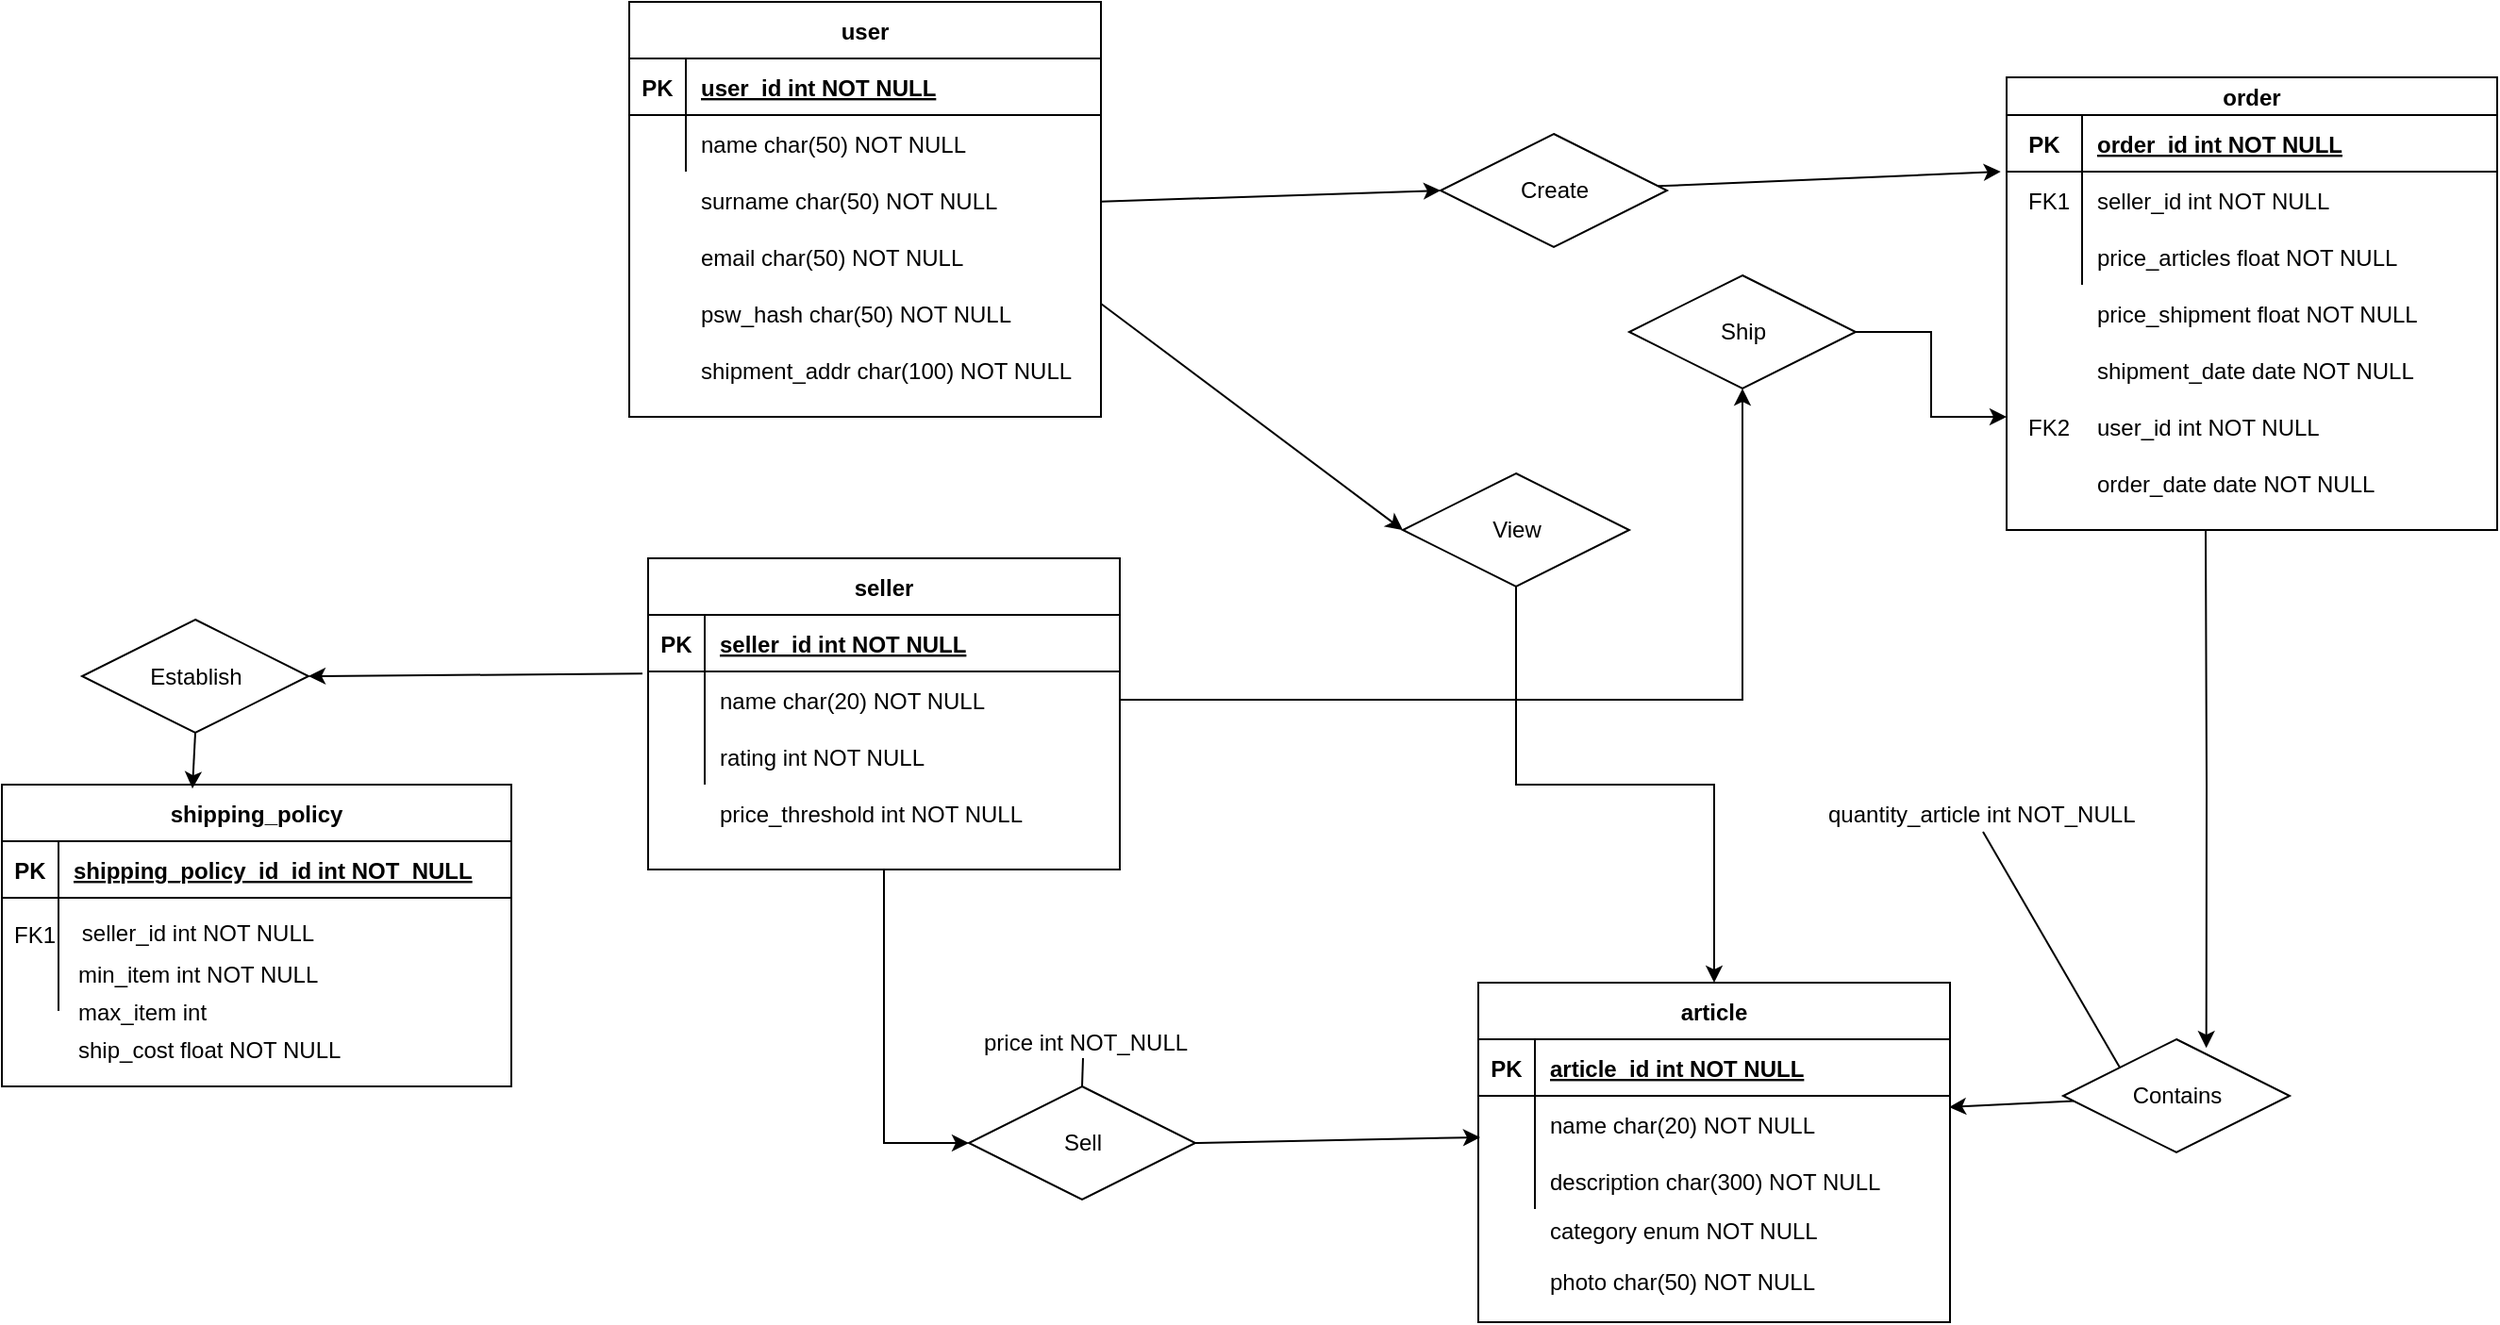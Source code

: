 <mxfile version="14.9.0" type="github">
  <diagram id="zE50emI2bZSmk3cahPMW" name="Page-1">
    <mxGraphModel dx="782" dy="500" grid="1" gridSize="10" guides="1" tooltips="1" connect="1" arrows="1" fold="1" page="1" pageScale="1" pageWidth="1169" pageHeight="827" math="0" shadow="0">
      <root>
        <mxCell id="0" />
        <mxCell id="1" parent="0" />
        <mxCell id="NpP26hr_2AuBsBTnyzgs-1" style="edgeStyle=orthogonalEdgeStyle;rounded=0;orthogonalLoop=1;jettySize=auto;html=1;entryX=0.632;entryY=0.077;entryDx=0;entryDy=0;entryPerimeter=0;" parent="1" target="NpP26hr_2AuBsBTnyzgs-50" edge="1">
          <mxGeometry relative="1" as="geometry">
            <mxPoint x="1208" y="320" as="sourcePoint" />
          </mxGeometry>
        </mxCell>
        <mxCell id="NpP26hr_2AuBsBTnyzgs-2" value="order" style="shape=table;startSize=20;container=1;collapsible=1;childLayout=tableLayout;fixedRows=1;rowLines=0;fontStyle=1;align=center;resizeLast=1;" parent="1" vertex="1">
          <mxGeometry x="1102.5" y="80" width="260" height="240" as="geometry" />
        </mxCell>
        <mxCell id="NpP26hr_2AuBsBTnyzgs-3" value="" style="shape=partialRectangle;collapsible=0;dropTarget=0;pointerEvents=0;fillColor=none;points=[[0,0.5],[1,0.5]];portConstraint=eastwest;top=0;left=0;right=0;bottom=1;" parent="NpP26hr_2AuBsBTnyzgs-2" vertex="1">
          <mxGeometry y="20" width="260" height="30" as="geometry" />
        </mxCell>
        <mxCell id="NpP26hr_2AuBsBTnyzgs-4" value="PK" style="shape=partialRectangle;overflow=hidden;connectable=0;fillColor=none;top=0;left=0;bottom=0;right=0;fontStyle=1;" parent="NpP26hr_2AuBsBTnyzgs-3" vertex="1">
          <mxGeometry width="40" height="30" as="geometry" />
        </mxCell>
        <mxCell id="NpP26hr_2AuBsBTnyzgs-5" value="order_id int NOT NULL " style="shape=partialRectangle;overflow=hidden;connectable=0;fillColor=none;top=0;left=0;bottom=0;right=0;align=left;spacingLeft=6;fontStyle=5;" parent="NpP26hr_2AuBsBTnyzgs-3" vertex="1">
          <mxGeometry x="40" width="220" height="30" as="geometry" />
        </mxCell>
        <mxCell id="NpP26hr_2AuBsBTnyzgs-6" value="" style="shape=partialRectangle;collapsible=0;dropTarget=0;pointerEvents=0;fillColor=none;points=[[0,0.5],[1,0.5]];portConstraint=eastwest;top=0;left=0;right=0;bottom=0;" parent="NpP26hr_2AuBsBTnyzgs-2" vertex="1">
          <mxGeometry y="50" width="260" height="30" as="geometry" />
        </mxCell>
        <mxCell id="NpP26hr_2AuBsBTnyzgs-7" value="" style="shape=partialRectangle;overflow=hidden;connectable=0;fillColor=none;top=0;left=0;bottom=0;right=0;" parent="NpP26hr_2AuBsBTnyzgs-6" vertex="1">
          <mxGeometry width="40" height="30" as="geometry" />
        </mxCell>
        <mxCell id="NpP26hr_2AuBsBTnyzgs-8" value="seller_id int NOT NULL" style="shape=partialRectangle;overflow=hidden;connectable=0;fillColor=none;top=0;left=0;bottom=0;right=0;align=left;spacingLeft=6;" parent="NpP26hr_2AuBsBTnyzgs-6" vertex="1">
          <mxGeometry x="40" width="220" height="30" as="geometry" />
        </mxCell>
        <mxCell id="NpP26hr_2AuBsBTnyzgs-9" value="" style="shape=partialRectangle;collapsible=0;dropTarget=0;pointerEvents=0;fillColor=none;points=[[0,0.5],[1,0.5]];portConstraint=eastwest;top=0;left=0;right=0;bottom=0;" parent="NpP26hr_2AuBsBTnyzgs-2" vertex="1">
          <mxGeometry y="80" width="260" height="30" as="geometry" />
        </mxCell>
        <mxCell id="NpP26hr_2AuBsBTnyzgs-10" value="" style="shape=partialRectangle;overflow=hidden;connectable=0;fillColor=none;top=0;left=0;bottom=0;right=0;" parent="NpP26hr_2AuBsBTnyzgs-9" vertex="1">
          <mxGeometry width="40" height="30" as="geometry" />
        </mxCell>
        <mxCell id="NpP26hr_2AuBsBTnyzgs-11" value="price_articles float NOT NULL" style="shape=partialRectangle;overflow=hidden;connectable=0;fillColor=none;top=0;left=0;bottom=0;right=0;align=left;spacingLeft=6;" parent="NpP26hr_2AuBsBTnyzgs-9" vertex="1">
          <mxGeometry x="40" width="220" height="30" as="geometry" />
        </mxCell>
        <mxCell id="NpP26hr_2AuBsBTnyzgs-12" value="article" style="shape=table;startSize=30;container=1;collapsible=1;childLayout=tableLayout;fixedRows=1;rowLines=0;fontStyle=1;align=center;resizeLast=1;" parent="1" vertex="1">
          <mxGeometry x="822.5" y="560" width="250" height="180" as="geometry" />
        </mxCell>
        <mxCell id="NpP26hr_2AuBsBTnyzgs-13" value="" style="shape=partialRectangle;collapsible=0;dropTarget=0;pointerEvents=0;fillColor=none;points=[[0,0.5],[1,0.5]];portConstraint=eastwest;top=0;left=0;right=0;bottom=1;" parent="NpP26hr_2AuBsBTnyzgs-12" vertex="1">
          <mxGeometry y="30" width="250" height="30" as="geometry" />
        </mxCell>
        <mxCell id="NpP26hr_2AuBsBTnyzgs-14" value="PK" style="shape=partialRectangle;overflow=hidden;connectable=0;fillColor=none;top=0;left=0;bottom=0;right=0;fontStyle=1;" parent="NpP26hr_2AuBsBTnyzgs-13" vertex="1">
          <mxGeometry width="30" height="30" as="geometry" />
        </mxCell>
        <mxCell id="NpP26hr_2AuBsBTnyzgs-15" value="article_id int NOT NULL " style="shape=partialRectangle;overflow=hidden;connectable=0;fillColor=none;top=0;left=0;bottom=0;right=0;align=left;spacingLeft=6;fontStyle=5;" parent="NpP26hr_2AuBsBTnyzgs-13" vertex="1">
          <mxGeometry x="30" width="220" height="30" as="geometry" />
        </mxCell>
        <mxCell id="NpP26hr_2AuBsBTnyzgs-16" value="" style="shape=partialRectangle;collapsible=0;dropTarget=0;pointerEvents=0;fillColor=none;points=[[0,0.5],[1,0.5]];portConstraint=eastwest;top=0;left=0;right=0;bottom=0;" parent="NpP26hr_2AuBsBTnyzgs-12" vertex="1">
          <mxGeometry y="60" width="250" height="30" as="geometry" />
        </mxCell>
        <mxCell id="NpP26hr_2AuBsBTnyzgs-17" value="" style="shape=partialRectangle;overflow=hidden;connectable=0;fillColor=none;top=0;left=0;bottom=0;right=0;" parent="NpP26hr_2AuBsBTnyzgs-16" vertex="1">
          <mxGeometry width="30" height="30" as="geometry" />
        </mxCell>
        <mxCell id="NpP26hr_2AuBsBTnyzgs-18" value="name char(20) NOT NULL" style="shape=partialRectangle;overflow=hidden;connectable=0;fillColor=none;top=0;left=0;bottom=0;right=0;align=left;spacingLeft=6;" parent="NpP26hr_2AuBsBTnyzgs-16" vertex="1">
          <mxGeometry x="30" width="220" height="30" as="geometry" />
        </mxCell>
        <mxCell id="NpP26hr_2AuBsBTnyzgs-19" value="" style="shape=partialRectangle;collapsible=0;dropTarget=0;pointerEvents=0;fillColor=none;points=[[0,0.5],[1,0.5]];portConstraint=eastwest;top=0;left=0;right=0;bottom=0;" parent="NpP26hr_2AuBsBTnyzgs-12" vertex="1">
          <mxGeometry y="90" width="250" height="30" as="geometry" />
        </mxCell>
        <mxCell id="NpP26hr_2AuBsBTnyzgs-20" value="" style="shape=partialRectangle;overflow=hidden;connectable=0;fillColor=none;top=0;left=0;bottom=0;right=0;" parent="NpP26hr_2AuBsBTnyzgs-19" vertex="1">
          <mxGeometry width="30" height="30" as="geometry" />
        </mxCell>
        <mxCell id="NpP26hr_2AuBsBTnyzgs-21" value="description char(300) NOT NULL" style="shape=partialRectangle;overflow=hidden;connectable=0;fillColor=none;top=0;left=0;bottom=0;right=0;align=left;spacingLeft=6;" parent="NpP26hr_2AuBsBTnyzgs-19" vertex="1">
          <mxGeometry x="30" width="220" height="30" as="geometry" />
        </mxCell>
        <mxCell id="NpP26hr_2AuBsBTnyzgs-22" style="rounded=0;orthogonalLoop=1;jettySize=auto;html=1;entryX=0;entryY=0.5;entryDx=0;entryDy=0;" parent="1" source="NpP26hr_2AuBsBTnyzgs-23" target="NpP26hr_2AuBsBTnyzgs-56" edge="1">
          <mxGeometry relative="1" as="geometry" />
        </mxCell>
        <mxCell id="NpP26hr_2AuBsBTnyzgs-23" value="user" style="shape=table;startSize=30;container=1;collapsible=1;childLayout=tableLayout;fixedRows=1;rowLines=0;fontStyle=1;align=center;resizeLast=1;" parent="1" vertex="1">
          <mxGeometry x="372.5" y="40" width="250" height="220" as="geometry" />
        </mxCell>
        <mxCell id="NpP26hr_2AuBsBTnyzgs-24" value="" style="shape=partialRectangle;collapsible=0;dropTarget=0;pointerEvents=0;fillColor=none;points=[[0,0.5],[1,0.5]];portConstraint=eastwest;top=0;left=0;right=0;bottom=1;" parent="NpP26hr_2AuBsBTnyzgs-23" vertex="1">
          <mxGeometry y="30" width="250" height="30" as="geometry" />
        </mxCell>
        <mxCell id="NpP26hr_2AuBsBTnyzgs-25" value="PK" style="shape=partialRectangle;overflow=hidden;connectable=0;fillColor=none;top=0;left=0;bottom=0;right=0;fontStyle=1;" parent="NpP26hr_2AuBsBTnyzgs-24" vertex="1">
          <mxGeometry width="30" height="30" as="geometry" />
        </mxCell>
        <mxCell id="NpP26hr_2AuBsBTnyzgs-26" value="user_id int NOT NULL " style="shape=partialRectangle;overflow=hidden;connectable=0;fillColor=none;top=0;left=0;bottom=0;right=0;align=left;spacingLeft=6;fontStyle=5;" parent="NpP26hr_2AuBsBTnyzgs-24" vertex="1">
          <mxGeometry x="30" width="220" height="30" as="geometry" />
        </mxCell>
        <mxCell id="NpP26hr_2AuBsBTnyzgs-27" value="" style="shape=partialRectangle;collapsible=0;dropTarget=0;pointerEvents=0;fillColor=none;points=[[0,0.5],[1,0.5]];portConstraint=eastwest;top=0;left=0;right=0;bottom=0;" parent="NpP26hr_2AuBsBTnyzgs-23" vertex="1">
          <mxGeometry y="60" width="250" height="30" as="geometry" />
        </mxCell>
        <mxCell id="NpP26hr_2AuBsBTnyzgs-28" value="" style="shape=partialRectangle;overflow=hidden;connectable=0;fillColor=none;top=0;left=0;bottom=0;right=0;" parent="NpP26hr_2AuBsBTnyzgs-27" vertex="1">
          <mxGeometry width="30" height="30" as="geometry" />
        </mxCell>
        <mxCell id="NpP26hr_2AuBsBTnyzgs-29" value="name char(50) NOT NULL" style="shape=partialRectangle;overflow=hidden;connectable=0;fillColor=none;top=0;left=0;bottom=0;right=0;align=left;spacingLeft=6;" parent="NpP26hr_2AuBsBTnyzgs-27" vertex="1">
          <mxGeometry x="30" width="220" height="30" as="geometry" />
        </mxCell>
        <mxCell id="NpP26hr_2AuBsBTnyzgs-30" value="category enum NOT NULL" style="shape=partialRectangle;overflow=hidden;connectable=0;fillColor=none;top=0;left=0;bottom=0;right=0;align=left;spacingLeft=6;" parent="1" vertex="1">
          <mxGeometry x="852.5" y="676" width="220" height="30" as="geometry" />
        </mxCell>
        <mxCell id="NpP26hr_2AuBsBTnyzgs-31" value="photo char(50) NOT NULL" style="shape=partialRectangle;overflow=hidden;connectable=0;fillColor=none;top=0;left=0;bottom=0;right=0;align=left;spacingLeft=6;" parent="1" vertex="1">
          <mxGeometry x="852.5" y="703" width="220" height="30" as="geometry" />
        </mxCell>
        <mxCell id="NpP26hr_2AuBsBTnyzgs-32" style="edgeStyle=orthogonalEdgeStyle;rounded=0;orthogonalLoop=1;jettySize=auto;html=1;" parent="1" source="NpP26hr_2AuBsBTnyzgs-33" target="NpP26hr_2AuBsBTnyzgs-52" edge="1">
          <mxGeometry relative="1" as="geometry">
            <Array as="points">
              <mxPoint x="507.5" y="645" />
            </Array>
          </mxGeometry>
        </mxCell>
        <mxCell id="NpP26hr_2AuBsBTnyzgs-33" value="seller" style="shape=table;startSize=30;container=1;collapsible=1;childLayout=tableLayout;fixedRows=1;rowLines=0;fontStyle=1;align=center;resizeLast=1;" parent="1" vertex="1">
          <mxGeometry x="382.5" y="335" width="250" height="165" as="geometry" />
        </mxCell>
        <mxCell id="NpP26hr_2AuBsBTnyzgs-34" value="" style="shape=partialRectangle;collapsible=0;dropTarget=0;pointerEvents=0;fillColor=none;points=[[0,0.5],[1,0.5]];portConstraint=eastwest;top=0;left=0;right=0;bottom=1;" parent="NpP26hr_2AuBsBTnyzgs-33" vertex="1">
          <mxGeometry y="30" width="250" height="30" as="geometry" />
        </mxCell>
        <mxCell id="NpP26hr_2AuBsBTnyzgs-35" value="PK" style="shape=partialRectangle;overflow=hidden;connectable=0;fillColor=none;top=0;left=0;bottom=0;right=0;fontStyle=1;" parent="NpP26hr_2AuBsBTnyzgs-34" vertex="1">
          <mxGeometry width="30" height="30" as="geometry" />
        </mxCell>
        <mxCell id="NpP26hr_2AuBsBTnyzgs-36" value="seller_id int NOT NULL " style="shape=partialRectangle;overflow=hidden;connectable=0;fillColor=none;top=0;left=0;bottom=0;right=0;align=left;spacingLeft=6;fontStyle=5;" parent="NpP26hr_2AuBsBTnyzgs-34" vertex="1">
          <mxGeometry x="30" width="220" height="30" as="geometry" />
        </mxCell>
        <mxCell id="NpP26hr_2AuBsBTnyzgs-37" value="" style="shape=partialRectangle;collapsible=0;dropTarget=0;pointerEvents=0;fillColor=none;points=[[0,0.5],[1,0.5]];portConstraint=eastwest;top=0;left=0;right=0;bottom=0;" parent="NpP26hr_2AuBsBTnyzgs-33" vertex="1">
          <mxGeometry y="60" width="250" height="30" as="geometry" />
        </mxCell>
        <mxCell id="NpP26hr_2AuBsBTnyzgs-38" value="" style="shape=partialRectangle;overflow=hidden;connectable=0;fillColor=none;top=0;left=0;bottom=0;right=0;" parent="NpP26hr_2AuBsBTnyzgs-37" vertex="1">
          <mxGeometry width="30" height="30" as="geometry" />
        </mxCell>
        <mxCell id="NpP26hr_2AuBsBTnyzgs-39" value="name char(20) NOT NULL" style="shape=partialRectangle;overflow=hidden;connectable=0;fillColor=none;top=0;left=0;bottom=0;right=0;align=left;spacingLeft=6;" parent="NpP26hr_2AuBsBTnyzgs-37" vertex="1">
          <mxGeometry x="30" width="220" height="30" as="geometry" />
        </mxCell>
        <mxCell id="NpP26hr_2AuBsBTnyzgs-40" value="" style="shape=partialRectangle;collapsible=0;dropTarget=0;pointerEvents=0;fillColor=none;points=[[0,0.5],[1,0.5]];portConstraint=eastwest;top=0;left=0;right=0;bottom=0;" parent="NpP26hr_2AuBsBTnyzgs-33" vertex="1">
          <mxGeometry y="90" width="250" height="30" as="geometry" />
        </mxCell>
        <mxCell id="NpP26hr_2AuBsBTnyzgs-41" value="" style="shape=partialRectangle;overflow=hidden;connectable=0;fillColor=none;top=0;left=0;bottom=0;right=0;" parent="NpP26hr_2AuBsBTnyzgs-40" vertex="1">
          <mxGeometry width="30" height="30" as="geometry" />
        </mxCell>
        <mxCell id="NpP26hr_2AuBsBTnyzgs-42" value="rating int NOT NULL" style="shape=partialRectangle;overflow=hidden;connectable=0;fillColor=none;top=0;left=0;bottom=0;right=0;align=left;spacingLeft=6;" parent="NpP26hr_2AuBsBTnyzgs-40" vertex="1">
          <mxGeometry x="30" width="220" height="30" as="geometry" />
        </mxCell>
        <mxCell id="NpP26hr_2AuBsBTnyzgs-43" value="surname char(50) NOT NULL" style="shape=partialRectangle;overflow=hidden;connectable=0;fillColor=none;top=0;left=0;bottom=0;right=0;align=left;spacingLeft=6;" parent="1" vertex="1">
          <mxGeometry x="402.5" y="130" width="220" height="30" as="geometry" />
        </mxCell>
        <mxCell id="NpP26hr_2AuBsBTnyzgs-44" value="email char(50) NOT NULL" style="shape=partialRectangle;overflow=hidden;connectable=0;fillColor=none;top=0;left=0;bottom=0;right=0;align=left;spacingLeft=6;" parent="1" vertex="1">
          <mxGeometry x="402.5" y="160" width="220" height="30" as="geometry" />
        </mxCell>
        <mxCell id="NpP26hr_2AuBsBTnyzgs-45" value="psw_hash char(50) NOT NULL" style="shape=partialRectangle;overflow=hidden;connectable=0;fillColor=none;top=0;left=0;bottom=0;right=0;align=left;spacingLeft=6;" parent="1" vertex="1">
          <mxGeometry x="402.5" y="190" width="220" height="30" as="geometry" />
        </mxCell>
        <mxCell id="NpP26hr_2AuBsBTnyzgs-46" value="shipment_addr char(100) NOT NULL" style="shape=partialRectangle;overflow=hidden;connectable=0;fillColor=none;top=0;left=0;bottom=0;right=0;align=left;spacingLeft=6;" parent="1" vertex="1">
          <mxGeometry x="402.5" y="220" width="220" height="30" as="geometry" />
        </mxCell>
        <mxCell id="NpP26hr_2AuBsBTnyzgs-47" value="shipment_date date NOT NULL" style="shape=partialRectangle;overflow=hidden;connectable=0;fillColor=none;top=0;left=0;bottom=0;right=0;align=left;spacingLeft=6;" parent="1" vertex="1">
          <mxGeometry x="1142.5" y="220" width="220" height="30" as="geometry" />
        </mxCell>
        <mxCell id="NpP26hr_2AuBsBTnyzgs-48" value="FK1" style="shape=partialRectangle;overflow=hidden;connectable=0;fillColor=none;top=0;left=0;bottom=0;right=0;" parent="1" vertex="1">
          <mxGeometry x="1110" y="130" width="30" height="30" as="geometry" />
        </mxCell>
        <mxCell id="NpP26hr_2AuBsBTnyzgs-49" style="edgeStyle=none;rounded=0;orthogonalLoop=1;jettySize=auto;html=1;entryX=0.998;entryY=0.2;entryDx=0;entryDy=0;entryPerimeter=0;" parent="1" source="NpP26hr_2AuBsBTnyzgs-50" target="NpP26hr_2AuBsBTnyzgs-16" edge="1">
          <mxGeometry relative="1" as="geometry">
            <mxPoint x="1073" y="626" as="targetPoint" />
          </mxGeometry>
        </mxCell>
        <mxCell id="NpP26hr_2AuBsBTnyzgs-50" value="Contains" style="shape=rhombus;perimeter=rhombusPerimeter;whiteSpace=wrap;html=1;align=center;" parent="1" vertex="1">
          <mxGeometry x="1132.5" y="590" width="120" height="60" as="geometry" />
        </mxCell>
        <mxCell id="NpP26hr_2AuBsBTnyzgs-51" style="edgeStyle=none;rounded=0;orthogonalLoop=1;jettySize=auto;html=1;exitX=1;exitY=0.5;exitDx=0;exitDy=0;entryX=0.004;entryY=0.733;entryDx=0;entryDy=0;entryPerimeter=0;" parent="1" source="NpP26hr_2AuBsBTnyzgs-52" target="NpP26hr_2AuBsBTnyzgs-16" edge="1">
          <mxGeometry relative="1" as="geometry" />
        </mxCell>
        <mxCell id="NpP26hr_2AuBsBTnyzgs-52" value="Sell" style="shape=rhombus;perimeter=rhombusPerimeter;whiteSpace=wrap;html=1;align=center;" parent="1" vertex="1">
          <mxGeometry x="552.5" y="615" width="120" height="60" as="geometry" />
        </mxCell>
        <mxCell id="NpP26hr_2AuBsBTnyzgs-53" value="user_id int NOT NULL " style="shape=partialRectangle;overflow=hidden;connectable=0;fillColor=none;top=0;left=0;bottom=0;right=0;align=left;spacingLeft=6;fontStyle=0;" parent="1" vertex="1">
          <mxGeometry x="1142.5" y="250" width="220" height="30" as="geometry" />
        </mxCell>
        <mxCell id="NpP26hr_2AuBsBTnyzgs-54" value="FK2" style="shape=partialRectangle;overflow=hidden;connectable=0;fillColor=none;top=0;left=0;bottom=0;right=0;" parent="1" vertex="1">
          <mxGeometry x="1110" y="250" width="30" height="30" as="geometry" />
        </mxCell>
        <mxCell id="NpP26hr_2AuBsBTnyzgs-55" style="edgeStyle=none;rounded=0;orthogonalLoop=1;jettySize=auto;html=1;entryX=-0.012;entryY=0;entryDx=0;entryDy=0;entryPerimeter=0;" parent="1" source="NpP26hr_2AuBsBTnyzgs-56" target="NpP26hr_2AuBsBTnyzgs-6" edge="1">
          <mxGeometry relative="1" as="geometry" />
        </mxCell>
        <mxCell id="NpP26hr_2AuBsBTnyzgs-56" value="Create" style="shape=rhombus;perimeter=rhombusPerimeter;whiteSpace=wrap;html=1;align=center;strokeColor=#000000;" parent="1" vertex="1">
          <mxGeometry x="802.5" y="110" width="120" height="60" as="geometry" />
        </mxCell>
        <mxCell id="NpP26hr_2AuBsBTnyzgs-57" value="price int NOT_NULL" style="shape=partialRectangle;connectable=0;fillColor=none;top=0;left=0;bottom=0;right=0;align=left;spacingLeft=6;overflow=hidden;" parent="1" vertex="1">
          <mxGeometry x="552.5" y="581" width="195" height="20" as="geometry" />
        </mxCell>
        <mxCell id="NpP26hr_2AuBsBTnyzgs-58" value="quantity_article int NOT_NULL" style="shape=partialRectangle;connectable=0;fillColor=none;top=0;left=0;bottom=0;right=0;align=left;spacingLeft=6;overflow=hidden;" parent="1" vertex="1">
          <mxGeometry x="1000" y="450" width="190" height="40" as="geometry" />
        </mxCell>
        <mxCell id="NpP26hr_2AuBsBTnyzgs-59" style="edgeStyle=orthogonalEdgeStyle;rounded=0;orthogonalLoop=1;jettySize=auto;html=1;entryX=0;entryY=0.75;entryDx=0;entryDy=0;" parent="1" source="NpP26hr_2AuBsBTnyzgs-60" target="NpP26hr_2AuBsBTnyzgs-2" edge="1">
          <mxGeometry relative="1" as="geometry" />
        </mxCell>
        <mxCell id="NpP26hr_2AuBsBTnyzgs-60" value="Ship" style="shape=rhombus;perimeter=rhombusPerimeter;whiteSpace=wrap;html=1;align=center;" parent="1" vertex="1">
          <mxGeometry x="902.5" y="185" width="120" height="60" as="geometry" />
        </mxCell>
        <mxCell id="NpP26hr_2AuBsBTnyzgs-61" style="edgeStyle=orthogonalEdgeStyle;rounded=0;orthogonalLoop=1;jettySize=auto;html=1;" parent="1" source="NpP26hr_2AuBsBTnyzgs-37" target="NpP26hr_2AuBsBTnyzgs-60" edge="1">
          <mxGeometry relative="1" as="geometry" />
        </mxCell>
        <mxCell id="NpP26hr_2AuBsBTnyzgs-62" value="shipping_policy" style="shape=table;startSize=30;container=1;collapsible=1;childLayout=tableLayout;fixedRows=1;rowLines=0;fontStyle=1;align=center;resizeLast=1;" parent="1" vertex="1">
          <mxGeometry x="40" y="455" width="270" height="160" as="geometry" />
        </mxCell>
        <mxCell id="NpP26hr_2AuBsBTnyzgs-63" value="" style="shape=partialRectangle;collapsible=0;dropTarget=0;pointerEvents=0;fillColor=none;top=0;left=0;bottom=1;right=0;points=[[0,0.5],[1,0.5]];portConstraint=eastwest;" parent="NpP26hr_2AuBsBTnyzgs-62" vertex="1">
          <mxGeometry y="30" width="270" height="30" as="geometry" />
        </mxCell>
        <mxCell id="NpP26hr_2AuBsBTnyzgs-64" value="PK" style="shape=partialRectangle;connectable=0;fillColor=none;top=0;left=0;bottom=0;right=0;fontStyle=1;overflow=hidden;" parent="NpP26hr_2AuBsBTnyzgs-63" vertex="1">
          <mxGeometry width="30" height="30" as="geometry" />
        </mxCell>
        <mxCell id="NpP26hr_2AuBsBTnyzgs-65" value="shipping_policy_id_id int NOT_NULL" style="shape=partialRectangle;connectable=0;fillColor=none;top=0;left=0;bottom=0;right=0;align=left;spacingLeft=6;fontStyle=5;overflow=hidden;" parent="NpP26hr_2AuBsBTnyzgs-63" vertex="1">
          <mxGeometry x="30" width="240" height="30" as="geometry" />
        </mxCell>
        <mxCell id="NpP26hr_2AuBsBTnyzgs-66" value="" style="shape=partialRectangle;collapsible=0;dropTarget=0;pointerEvents=0;fillColor=none;top=0;left=0;bottom=0;right=0;points=[[0,0.5],[1,0.5]];portConstraint=eastwest;" parent="NpP26hr_2AuBsBTnyzgs-62" vertex="1">
          <mxGeometry y="60" width="270" height="30" as="geometry" />
        </mxCell>
        <mxCell id="NpP26hr_2AuBsBTnyzgs-67" value="" style="shape=partialRectangle;connectable=0;fillColor=none;top=0;left=0;bottom=0;right=0;editable=1;overflow=hidden;" parent="NpP26hr_2AuBsBTnyzgs-66" vertex="1">
          <mxGeometry width="30" height="30" as="geometry" />
        </mxCell>
        <mxCell id="NpP26hr_2AuBsBTnyzgs-68" value="" style="shape=partialRectangle;connectable=0;fillColor=none;top=0;left=0;bottom=0;right=0;align=left;spacingLeft=6;overflow=hidden;" parent="NpP26hr_2AuBsBTnyzgs-66" vertex="1">
          <mxGeometry x="30" width="240" height="30" as="geometry" />
        </mxCell>
        <mxCell id="NpP26hr_2AuBsBTnyzgs-69" value="" style="shape=partialRectangle;collapsible=0;dropTarget=0;pointerEvents=0;fillColor=none;top=0;left=0;bottom=0;right=0;points=[[0,0.5],[1,0.5]];portConstraint=eastwest;" parent="NpP26hr_2AuBsBTnyzgs-62" vertex="1">
          <mxGeometry y="90" width="270" height="30" as="geometry" />
        </mxCell>
        <mxCell id="NpP26hr_2AuBsBTnyzgs-70" value="" style="shape=partialRectangle;connectable=0;fillColor=none;top=0;left=0;bottom=0;right=0;editable=1;overflow=hidden;" parent="NpP26hr_2AuBsBTnyzgs-69" vertex="1">
          <mxGeometry width="30" height="30" as="geometry" />
        </mxCell>
        <mxCell id="NpP26hr_2AuBsBTnyzgs-71" value="" style="shape=partialRectangle;connectable=0;fillColor=none;top=0;left=0;bottom=0;right=0;align=left;spacingLeft=6;overflow=hidden;" parent="NpP26hr_2AuBsBTnyzgs-69" vertex="1">
          <mxGeometry x="30" width="240" height="30" as="geometry" />
        </mxCell>
        <mxCell id="NpP26hr_2AuBsBTnyzgs-72" style="edgeStyle=none;rounded=0;orthogonalLoop=1;jettySize=auto;html=1;exitX=0.5;exitY=1;exitDx=0;exitDy=0;entryX=0.374;entryY=0.013;entryDx=0;entryDy=0;entryPerimeter=0;" parent="1" source="NpP26hr_2AuBsBTnyzgs-73" target="NpP26hr_2AuBsBTnyzgs-62" edge="1">
          <mxGeometry relative="1" as="geometry" />
        </mxCell>
        <mxCell id="NpP26hr_2AuBsBTnyzgs-73" value="Establish" style="shape=rhombus;perimeter=rhombusPerimeter;whiteSpace=wrap;html=1;align=center;" parent="1" vertex="1">
          <mxGeometry x="82.5" y="367.5" width="120" height="60" as="geometry" />
        </mxCell>
        <mxCell id="NpP26hr_2AuBsBTnyzgs-74" value="min_item int NOT NULL" style="shape=partialRectangle;overflow=hidden;connectable=0;fillColor=none;top=0;left=0;bottom=0;right=0;align=left;spacingLeft=6;" parent="1" vertex="1">
          <mxGeometry x="72.5" y="540" width="220" height="30" as="geometry" />
        </mxCell>
        <mxCell id="NpP26hr_2AuBsBTnyzgs-75" value="max_item int" style="shape=partialRectangle;overflow=hidden;connectable=0;fillColor=none;top=0;left=0;bottom=0;right=0;align=left;spacingLeft=6;" parent="1" vertex="1">
          <mxGeometry x="72.5" y="560" width="220" height="30" as="geometry" />
        </mxCell>
        <mxCell id="NpP26hr_2AuBsBTnyzgs-76" value="ship_cost float NOT NULL" style="shape=partialRectangle;overflow=hidden;connectable=0;fillColor=none;top=0;left=0;bottom=0;right=0;align=left;spacingLeft=6;" parent="1" vertex="1">
          <mxGeometry x="72.5" y="580" width="220" height="30" as="geometry" />
        </mxCell>
        <mxCell id="NpP26hr_2AuBsBTnyzgs-77" value="FK1" style="shape=partialRectangle;overflow=hidden;connectable=0;fillColor=none;top=0;left=0;bottom=0;right=0;" parent="1" vertex="1">
          <mxGeometry x="42.5" y="519" width="30" height="30" as="geometry" />
        </mxCell>
        <mxCell id="NpP26hr_2AuBsBTnyzgs-78" style="edgeStyle=none;rounded=0;orthogonalLoop=1;jettySize=auto;html=1;exitX=-0.012;exitY=0.039;exitDx=0;exitDy=0;exitPerimeter=0;entryX=1;entryY=0.5;entryDx=0;entryDy=0;" parent="1" source="NpP26hr_2AuBsBTnyzgs-37" target="NpP26hr_2AuBsBTnyzgs-73" edge="1">
          <mxGeometry relative="1" as="geometry">
            <mxPoint x="164.628" y="458.936" as="sourcePoint" />
            <mxPoint x="166.176" y="480" as="targetPoint" />
          </mxGeometry>
        </mxCell>
        <mxCell id="NpP26hr_2AuBsBTnyzgs-79" style="edgeStyle=orthogonalEdgeStyle;rounded=0;orthogonalLoop=1;jettySize=auto;html=1;" parent="1" source="NpP26hr_2AuBsBTnyzgs-80" target="NpP26hr_2AuBsBTnyzgs-12" edge="1">
          <mxGeometry relative="1" as="geometry" />
        </mxCell>
        <mxCell id="NpP26hr_2AuBsBTnyzgs-80" value="View" style="shape=rhombus;perimeter=rhombusPerimeter;whiteSpace=wrap;html=1;align=center;strokeColor=#000000;" parent="1" vertex="1">
          <mxGeometry x="782.5" y="290" width="120" height="60" as="geometry" />
        </mxCell>
        <mxCell id="NpP26hr_2AuBsBTnyzgs-81" value="" style="endArrow=classic;html=1;entryX=0;entryY=0.5;entryDx=0;entryDy=0;" parent="1" target="NpP26hr_2AuBsBTnyzgs-80" edge="1">
          <mxGeometry width="50" height="50" relative="1" as="geometry">
            <mxPoint x="622.5" y="200" as="sourcePoint" />
            <mxPoint x="692.5" y="370" as="targetPoint" />
          </mxGeometry>
        </mxCell>
        <mxCell id="NpP26hr_2AuBsBTnyzgs-82" value="seller_id int NOT NULL" style="text;html=1;strokeColor=none;fillColor=none;align=center;verticalAlign=middle;whiteSpace=wrap;rounded=0;" parent="1" vertex="1">
          <mxGeometry x="74.75" y="524" width="137.5" height="20" as="geometry" />
        </mxCell>
        <mxCell id="NpP26hr_2AuBsBTnyzgs-83" value="order_date date NOT NULL" style="shape=partialRectangle;overflow=hidden;connectable=0;fillColor=none;top=0;left=0;bottom=0;right=0;align=left;spacingLeft=6;" parent="1" vertex="1">
          <mxGeometry x="1142.5" y="280" width="220" height="30" as="geometry" />
        </mxCell>
        <mxCell id="NpP26hr_2AuBsBTnyzgs-84" value="price_shipment float NOT NULL" style="shape=partialRectangle;overflow=hidden;connectable=0;fillColor=none;top=0;left=0;bottom=0;right=0;align=left;spacingLeft=6;" parent="1" vertex="1">
          <mxGeometry x="1142.5" y="190" width="220" height="30" as="geometry" />
        </mxCell>
        <mxCell id="NpP26hr_2AuBsBTnyzgs-85" value="" style="endArrow=none;html=1;exitX=0.5;exitY=0;exitDx=0;exitDy=0;" parent="1" source="NpP26hr_2AuBsBTnyzgs-52" edge="1">
          <mxGeometry width="50" height="50" relative="1" as="geometry">
            <mxPoint x="680" y="450" as="sourcePoint" />
            <mxPoint x="613" y="600" as="targetPoint" />
          </mxGeometry>
        </mxCell>
        <mxCell id="NpP26hr_2AuBsBTnyzgs-86" value="" style="endArrow=none;html=1;entryX=0;entryY=0;entryDx=0;entryDy=0;" parent="1" target="NpP26hr_2AuBsBTnyzgs-50" edge="1">
          <mxGeometry width="50" height="50" relative="1" as="geometry">
            <mxPoint x="1090" y="480" as="sourcePoint" />
            <mxPoint x="730" y="400" as="targetPoint" />
          </mxGeometry>
        </mxCell>
        <mxCell id="nDMk3USAFpvSlsfHkPgO-1" value="price_threshold int NOT NULL" style="shape=partialRectangle;overflow=hidden;connectable=0;fillColor=none;top=0;left=0;bottom=0;right=0;align=left;spacingLeft=6;" vertex="1" parent="1">
          <mxGeometry x="412.5" y="455" width="220" height="30" as="geometry" />
        </mxCell>
      </root>
    </mxGraphModel>
  </diagram>
</mxfile>
